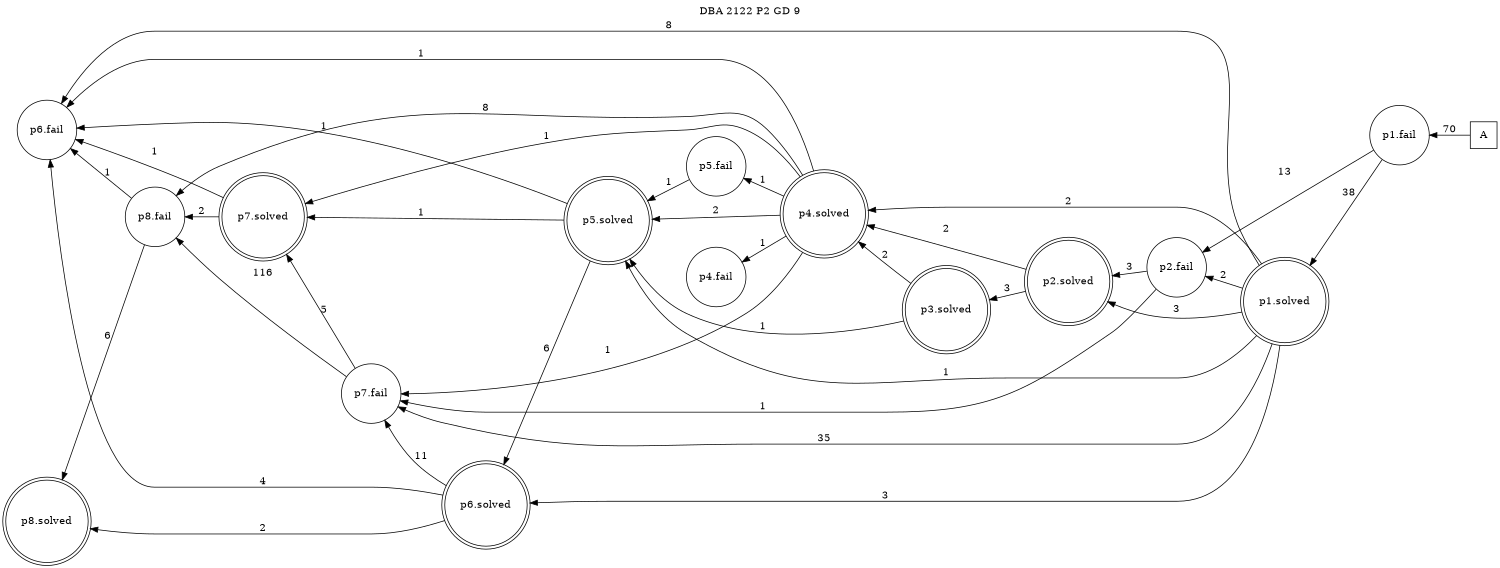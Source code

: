 digraph DBA_2122_P2_GD_9 {
labelloc="tl"
label= " DBA 2122 P2 GD 9 "
rankdir="RL";
graph [ size=" 10 , 10 !"]

"A" [shape="square" label="A"]
"p1.fail" [shape="circle" label="p1.fail"]
"p1.solved" [shape="doublecircle" label="p1.solved"]
"p2.fail" [shape="circle" label="p2.fail"]
"p2.solved" [shape="doublecircle" label="p2.solved"]
"p3.solved" [shape="doublecircle" label="p3.solved"]
"p4.solved" [shape="doublecircle" label="p4.solved"]
"p5.solved" [shape="doublecircle" label="p5.solved"]
"p6.solved" [shape="doublecircle" label="p6.solved"]
"p7.fail" [shape="circle" label="p7.fail"]
"p7.solved" [shape="doublecircle" label="p7.solved"]
"p6.fail" [shape="circle" label="p6.fail"]
"p8.fail" [shape="circle" label="p8.fail"]
"p8.solved" [shape="doublecircle" label="p8.solved"]
"p4.fail" [shape="circle" label="p4.fail"]
"p5.fail" [shape="circle" label="p5.fail"]
"A" -> "p1.fail" [ label=70]
"p1.fail" -> "p1.solved" [ label=38]
"p1.fail" -> "p2.fail" [ label=13]
"p1.solved" -> "p2.fail" [ label=2]
"p1.solved" -> "p2.solved" [ label=3]
"p1.solved" -> "p4.solved" [ label=2]
"p1.solved" -> "p5.solved" [ label=1]
"p1.solved" -> "p6.solved" [ label=3]
"p1.solved" -> "p7.fail" [ label=35]
"p1.solved" -> "p6.fail" [ label=8]
"p2.fail" -> "p2.solved" [ label=3]
"p2.fail" -> "p7.fail" [ label=1]
"p2.solved" -> "p3.solved" [ label=3]
"p2.solved" -> "p4.solved" [ label=2]
"p3.solved" -> "p4.solved" [ label=2]
"p3.solved" -> "p5.solved" [ label=1]
"p4.solved" -> "p5.solved" [ label=2]
"p4.solved" -> "p7.fail" [ label=1]
"p4.solved" -> "p7.solved" [ label=1]
"p4.solved" -> "p6.fail" [ label=1]
"p4.solved" -> "p8.fail" [ label=8]
"p4.solved" -> "p4.fail" [ label=1]
"p4.solved" -> "p5.fail" [ label=1]
"p5.solved" -> "p6.solved" [ label=6]
"p5.solved" -> "p7.solved" [ label=1]
"p5.solved" -> "p6.fail" [ label=1]
"p6.solved" -> "p7.fail" [ label=11]
"p6.solved" -> "p6.fail" [ label=4]
"p6.solved" -> "p8.solved" [ label=2]
"p7.fail" -> "p7.solved" [ label=5]
"p7.fail" -> "p8.fail" [ label=116]
"p7.solved" -> "p6.fail" [ label=1]
"p7.solved" -> "p8.fail" [ label=2]
"p8.fail" -> "p6.fail" [ label=1]
"p8.fail" -> "p8.solved" [ label=6]
"p5.fail" -> "p5.solved" [ label=1]
}
